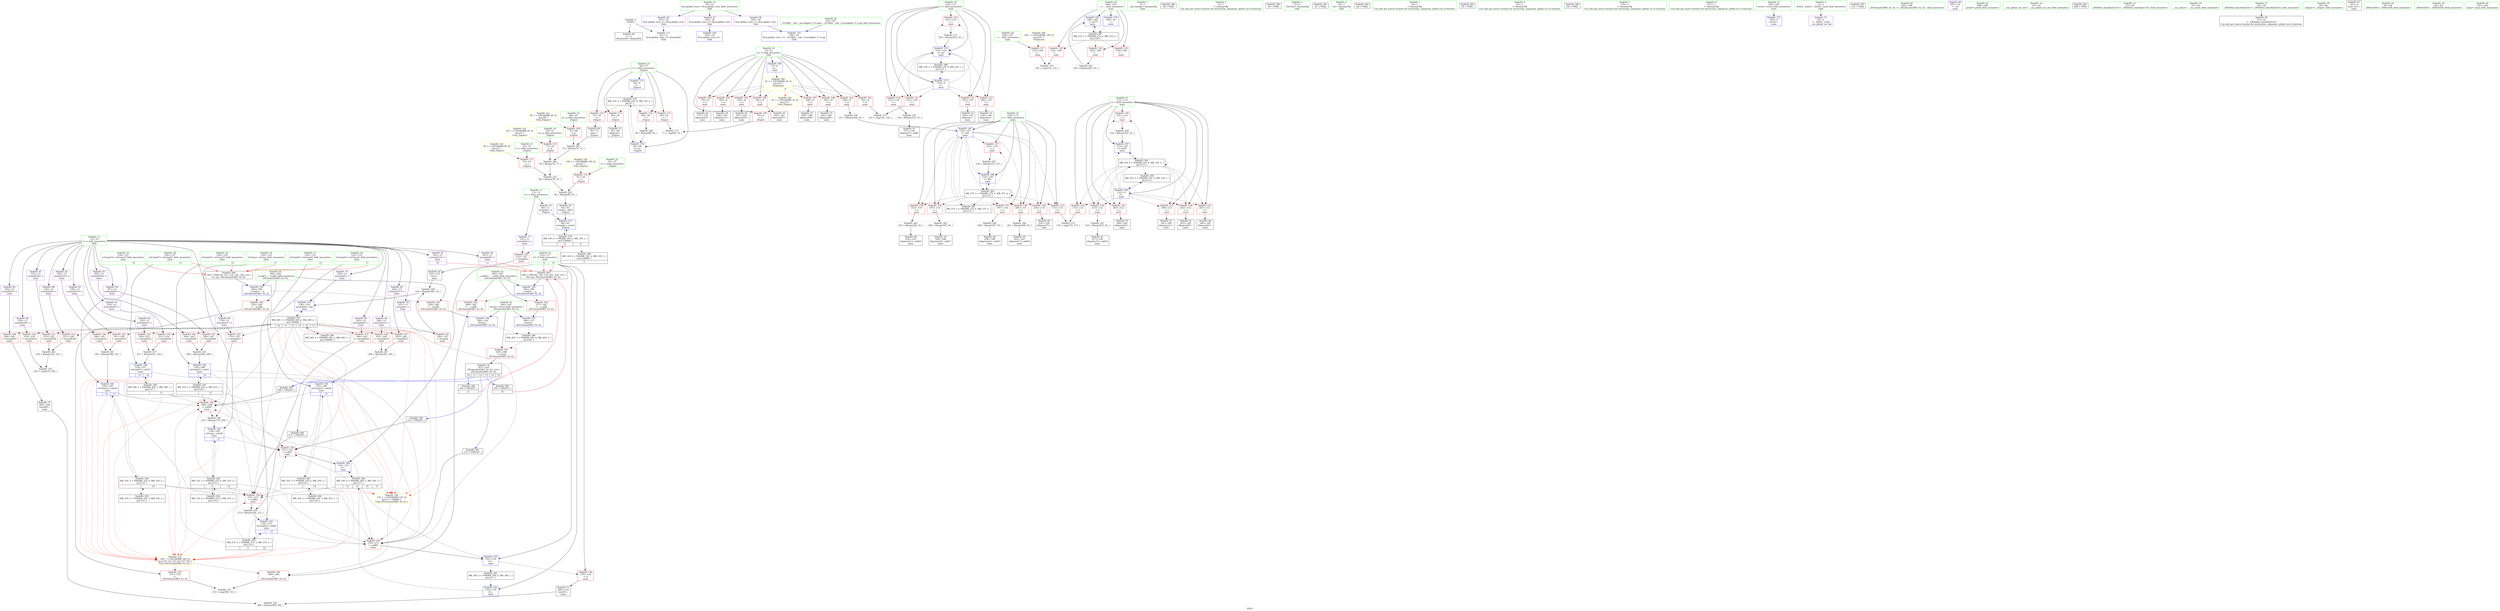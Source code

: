 digraph "SVFG" {
	label="SVFG";

	Node0x55d14ab47d80 [shape=record,color=grey,label="{NodeID: 0\nNullPtr}"];
	Node0x55d14ab47d80 -> Node0x55d14ab68570[style=solid];
	Node0x55d14ab47d80 -> Node0x55d14ab70cc0[style=solid];
	Node0x55d14ab79ca0 [shape=record,color=grey,label="{NodeID: 277\n71 = cmp(69, 70, )\n}"];
	Node0x55d14ab6c030 [shape=record,color=blue,label="{NodeID: 194\n302\<--298\n__a.addr\<--__a\n_ZSt3maxIxERKT_S2_S2_\n}"];
	Node0x55d14ab6c030 -> Node0x55d14ab704e0[style=dashed];
	Node0x55d14ab6c030 -> Node0x55d14ab705b0[style=dashed];
	Node0x55d14ab69400 [shape=record,color=red,label="{NodeID: 111\n79\<--52\n\<--r\n_Z3genv\n}"];
	Node0x55d14ab69400 -> Node0x55d14ab76890[style=solid];
	Node0x55d14ab67640 [shape=record,color=green,label="{NodeID: 28\n106\<--107\n_\<--__field_insensitive\nmain\n}"];
	Node0x55d14ab67640 -> Node0x55d14ab6e050[style=solid];
	Node0x55d14ab6f230 [shape=record,color=red,label="{NodeID: 139\n260\<--114\n\<--r\nmain\n}"];
	Node0x55d14ab6f230 -> Node0x55d14ab6d660[style=solid];
	Node0x55d14ab69e10 [shape=record,color=black,label="{NodeID: 56\n177\<--176\nidxprom10\<--\nmain\n}"];
	Node0x55d14ab76410 [shape=record,color=grey,label="{NodeID: 250\n293 = Binary(292, 91, )\n}"];
	Node0x55d14ab76410 -> Node0x55d14ab6bf60[style=solid];
	Node0x55d14ab708f0 [shape=record,color=red,label="{NodeID: 167\n311\<--310\n\<--\n_ZSt3maxIxERKT_S2_S2_\n}"];
	Node0x55d14ab708f0 -> Node0x55d14ab79820[style=solid];
	Node0x55d14ab6b4d0 [shape=record,color=purple,label="{NodeID: 84\n200\<--13\narrayidx25\<--t\nmain\n}"];
	Node0x55d14ab6b4d0 -> Node0x55d14ab6f7e0[style=solid];
	Node0x55d14ab56810 [shape=record,color=green,label="{NodeID: 1\n7\<--1\n__dso_handle\<--dummyObj\nGlob }"];
	Node0x55d14ab83be0 [shape=record,color=black,label="{NodeID: 278\nMR_12V_3 = PHI(MR_12V_4, MR_12V_2, )\npts\{57 \}\n}"];
	Node0x55d14ab83be0 -> Node0x55d14ab695a0[style=dashed];
	Node0x55d14ab83be0 -> Node0x55d14ab69670[style=dashed];
	Node0x55d14ab83be0 -> Node0x55d14ab6deb0[style=dashed];
	Node0x55d14ab83be0 -> Node0x55d14ab6df80[style=dashed];
	Node0x55d14ab83be0 -> Node0x55d14ab70f60[style=dashed];
	Node0x55d14ab6c100 [shape=record,color=blue,label="{NodeID: 195\n304\<--299\n__b.addr\<--__b\n_ZSt3maxIxERKT_S2_S2_\n}"];
	Node0x55d14ab6c100 -> Node0x55d14ab70680[style=dashed];
	Node0x55d14ab6c100 -> Node0x55d14ab70750[style=dashed];
	Node0x55d14ab694d0 [shape=record,color=red,label="{NodeID: 112\n81\<--54\n\<--s\n_Z3genv\n}"];
	Node0x55d14ab694d0 -> Node0x55d14ab76710[style=solid];
	Node0x55d14ab67710 [shape=record,color=green,label="{NodeID: 29\n108\<--109\n__\<--___field_insensitive\nmain\n}"];
	Node0x55d14ab67710 -> Node0x55d14ab6e120[style=solid];
	Node0x55d14ab67710 -> Node0x55d14ab6e1f0[style=solid];
	Node0x55d14ab67710 -> Node0x55d14ab6e2c0[style=solid];
	Node0x55d14ab67710 -> Node0x55d14ab71100[style=solid];
	Node0x55d14ab67710 -> Node0x55d14ab6bf60[style=solid];
	Node0x55d14a86a960 [shape=record,color=black,label="{NodeID: 389\n58 = PHI()\n}"];
	Node0x55d14ab8cde0 [shape=record,color=yellow,style=double,label="{NodeID: 306\n19V_1 = ENCHI(MR_19V_0)\npts\{107 \}\nFun[main]}"];
	Node0x55d14ab8cde0 -> Node0x55d14ab6e050[style=dashed];
	Node0x55d14ab6f300 [shape=record,color=red,label="{NodeID: 140\n279\<--116\n\<--S\nmain\n}"];
	Node0x55d14ab6f300 -> Node0x55d14ab6aa40[style=solid];
	Node0x55d14ab69ee0 [shape=record,color=black,label="{NodeID: 57\n181\<--180\nidxprom12\<--\nmain\n}"];
	Node0x55d14ab76590 [shape=record,color=grey,label="{NodeID: 251\n216 = Binary(215, 91, )\n}"];
	Node0x55d14ab76590 -> Node0x55d14ab6a2f0[style=solid];
	Node0x55d14ab709c0 [shape=record,color=blue,label="{NodeID: 168\n8\<--9\nn\<--\nGlob }"];
	Node0x55d14ab709c0 -> Node0x55d14ab8c1e0[style=dashed];
	Node0x55d14ab6b5a0 [shape=record,color=purple,label="{NodeID: 85\n204\<--13\narrayidx27\<--t\nmain\n}"];
	Node0x55d14ab6b5a0 -> Node0x55d14ab6f8b0[style=solid];
	Node0x55d14ab65c00 [shape=record,color=green,label="{NodeID: 2\n9\<--1\n\<--dummyObj\nCan only get source location for instruction, argument, global var or function.}"];
	Node0x55d14ab840e0 [shape=record,color=black,label="{NodeID: 279\nMR_14V_2 = PHI(MR_14V_3, MR_14V_1, )\npts\{120000 \}\n|{|<s1>9|<s2>9}}"];
	Node0x55d14ab840e0 -> Node0x55d14ab70e90[style=dashed];
	Node0x55d14ab840e0:s1 -> Node0x55d14ab6f4a0[style=dashed,color=blue];
	Node0x55d14ab840e0:s2 -> Node0x55d14ab89fe0[style=dashed,color=blue];
	Node0x55d14ab6c1d0 [shape=record,color=blue,label="{NodeID: 196\n300\<--314\nretval\<--\n_ZSt3maxIxERKT_S2_S2_\n}"];
	Node0x55d14ab6c1d0 -> Node0x55d14ab863e0[style=dashed];
	Node0x55d14ab695a0 [shape=record,color=red,label="{NodeID: 113\n69\<--56\n\<--i\n_Z3genv\n}"];
	Node0x55d14ab695a0 -> Node0x55d14ab79ca0[style=solid];
	Node0x55d14ab677e0 [shape=record,color=green,label="{NodeID: 30\n110\<--111\ni\<--i_field_insensitive\nmain\n}"];
	Node0x55d14ab677e0 -> Node0x55d14ab6e390[style=solid];
	Node0x55d14ab677e0 -> Node0x55d14ab6e460[style=solid];
	Node0x55d14ab677e0 -> Node0x55d14ab6e530[style=solid];
	Node0x55d14ab677e0 -> Node0x55d14ab6e600[style=solid];
	Node0x55d14ab677e0 -> Node0x55d14ab6e6d0[style=solid];
	Node0x55d14ab677e0 -> Node0x55d14ab711d0[style=solid];
	Node0x55d14ab677e0 -> Node0x55d14ab71370[style=solid];
	Node0x55d14aba82d0 [shape=record,color=black,label="{NodeID: 390\n30 = PHI()\n}"];
	Node0x55d14ab6f3d0 [shape=record,color=red,label="{NodeID: 141\n148\<--147\n\<--arrayidx\nmain\n}"];
	Node0x55d14ab6f3d0 -> Node0x55d14ab790a0[style=solid];
	Node0x55d14ab69fb0 [shape=record,color=black,label="{NodeID: 58\n184\<--183\nidxprom15\<--\nmain\n}"];
	Node0x55d14ab76710 [shape=record,color=grey,label="{NodeID: 252\n82 = Binary(80, 81, )\n}"];
	Node0x55d14ab76710 -> Node0x55d14ab69930[style=solid];
	Node0x55d14ab70ac0 [shape=record,color=blue,label="{NodeID: 169\n329\<--19\nllvm.global_ctors_0\<--\nGlob }"];
	Node0x55d14ab6b670 [shape=record,color=purple,label="{NodeID: 86\n218\<--13\narrayidx34\<--t\nmain\n}"];
	Node0x55d14ab6b670 -> Node0x55d14ab6fb20[style=solid];
	Node0x55d14ab65c90 [shape=record,color=green,label="{NodeID: 3\n15\<--1\n_ZSt3cin\<--dummyObj\nGlob }"];
	Node0x55d14ab6c2a0 [shape=record,color=blue,label="{NodeID: 197\n300\<--317\nretval\<--\n_ZSt3maxIxERKT_S2_S2_\n}"];
	Node0x55d14ab6c2a0 -> Node0x55d14ab863e0[style=dashed];
	Node0x55d14ab69670 [shape=record,color=red,label="{NodeID: 114\n73\<--56\n\<--i\n_Z3genv\n}"];
	Node0x55d14ab69670 -> Node0x55d14ab69860[style=solid];
	Node0x55d14ab678b0 [shape=record,color=green,label="{NodeID: 31\n112\<--113\nl\<--l_field_insensitive\nmain\n}"];
	Node0x55d14ab678b0 -> Node0x55d14ab6e7a0[style=solid];
	Node0x55d14ab678b0 -> Node0x55d14ab6e870[style=solid];
	Node0x55d14ab678b0 -> Node0x55d14ab6e940[style=solid];
	Node0x55d14ab678b0 -> Node0x55d14ab6ea10[style=solid];
	Node0x55d14ab678b0 -> Node0x55d14ab6eae0[style=solid];
	Node0x55d14ab678b0 -> Node0x55d14ab6ebb0[style=solid];
	Node0x55d14ab678b0 -> Node0x55d14ab6ec80[style=solid];
	Node0x55d14ab678b0 -> Node0x55d14ab71440[style=solid];
	Node0x55d14ab678b0 -> Node0x55d14ab719f0[style=solid];
	Node0x55d14aba83a0 [shape=record,color=black,label="{NodeID: 391\n61 = PHI()\n}"];
	Node0x55d14ab6f4a0 [shape=record,color=red,label="{NodeID: 142\n152\<--151\n\<--arrayidx5\nmain\n}"];
	Node0x55d14ab6f4a0 -> Node0x55d14ab69c70[style=solid];
	Node0x55d14ab6a080 [shape=record,color=black,label="{NodeID: 59\n189\<--188\nidxprom18\<--add17\nmain\n}"];
	Node0x55d14ab76890 [shape=record,color=grey,label="{NodeID: 253\n80 = Binary(78, 79, )\n}"];
	Node0x55d14ab76890 -> Node0x55d14ab76710[style=solid];
	Node0x55d14ab70bc0 [shape=record,color=blue,label="{NodeID: 170\n330\<--20\nllvm.global_ctors_1\<--_GLOBAL__sub_I_sevenkplus_0_0.cpp\nGlob }"];
	Node0x55d14ab6b740 [shape=record,color=purple,label="{NodeID: 87\n222\<--13\narrayidx36\<--t\nmain\n}"];
	Node0x55d14ab6b740 -> Node0x55d14ab6fbf0[style=solid];
	Node0x55d14ab65d20 [shape=record,color=green,label="{NodeID: 4\n16\<--1\n.str\<--dummyObj\nGlob }"];
	Node0x55d14ab6deb0 [shape=record,color=red,label="{NodeID: 115\n84\<--56\n\<--i\n_Z3genv\n}"];
	Node0x55d14ab6deb0 -> Node0x55d14ab69a00[style=solid];
	Node0x55d14ab67980 [shape=record,color=green,label="{NodeID: 32\n114\<--115\nr\<--r_field_insensitive\nmain\n}"];
	Node0x55d14ab67980 -> Node0x55d14ab6ed50[style=solid];
	Node0x55d14ab67980 -> Node0x55d14ab6ee20[style=solid];
	Node0x55d14ab67980 -> Node0x55d14ab6eef0[style=solid];
	Node0x55d14ab67980 -> Node0x55d14ab6efc0[style=solid];
	Node0x55d14ab67980 -> Node0x55d14ab6f090[style=solid];
	Node0x55d14ab67980 -> Node0x55d14ab6f160[style=solid];
	Node0x55d14ab67980 -> Node0x55d14ab6f230[style=solid];
	Node0x55d14ab67980 -> Node0x55d14ab71510[style=solid];
	Node0x55d14ab67980 -> Node0x55d14ab71ac0[style=solid];
	Node0x55d14aba84d0 [shape=record,color=black,label="{NodeID: 392\n64 = PHI()\n}"];
	Node0x55d14ab6f570 [shape=record,color=red,label="{NodeID: 143\n179\<--178\n\<--arrayidx11\nmain\n}"];
	Node0x55d14ab6f570 -> Node0x55d14ab76290[style=solid];
	Node0x55d14ab6a150 [shape=record,color=black,label="{NodeID: 60\n199\<--198\nidxprom24\<--add23\nmain\n}"];
	Node0x55d14ab76a10 [shape=record,color=grey,label="{NodeID: 254\n286 = Binary(280, 285, )\n}"];
	Node0x55d14ab70cc0 [shape=record,color=blue, style = dotted,label="{NodeID: 171\n331\<--3\nllvm.global_ctors_2\<--dummyVal\nGlob }"];
	Node0x55d14ab6b810 [shape=record,color=purple,label="{NodeID: 88\n226\<--13\narrayidx38\<--t\nmain\n}"];
	Node0x55d14ab6b810 -> Node0x55d14ab6fcc0[style=solid];
	Node0x55d14ab65db0 [shape=record,color=green,label="{NodeID: 5\n19\<--1\n\<--dummyObj\nCan only get source location for instruction, argument, global var or function.}"];
	Node0x55d14ab84fe0 [shape=record,color=black,label="{NodeID: 282\nMR_29V_4 = PHI(MR_29V_5, MR_29V_3, )\npts\{117 \}\n|{|<s6>11|<s7>12|<s8>14|<s9>15}}"];
	Node0x55d14ab84fe0 -> Node0x55d14ab6f980[style=dashed];
	Node0x55d14ab84fe0 -> Node0x55d14ab6fa50[style=dashed];
	Node0x55d14ab84fe0 -> Node0x55d14ab701a0[style=dashed];
	Node0x55d14ab84fe0 -> Node0x55d14ab70270[style=dashed];
	Node0x55d14ab84fe0 -> Node0x55d14ab71920[style=dashed];
	Node0x55d14ab84fe0 -> Node0x55d14ab6be90[style=dashed];
	Node0x55d14ab84fe0:s6 -> Node0x55d14ab8e340[style=dashed,color=red];
	Node0x55d14ab84fe0:s7 -> Node0x55d14ab8e340[style=dashed,color=red];
	Node0x55d14ab84fe0:s8 -> Node0x55d14ab8e340[style=dashed,color=red];
	Node0x55d14ab84fe0:s9 -> Node0x55d14ab8e340[style=dashed,color=red];
	Node0x55d14ab6df80 [shape=record,color=red,label="{NodeID: 116\n89\<--56\n\<--i\n_Z3genv\n}"];
	Node0x55d14ab6df80 -> Node0x55d14ab78f20[style=solid];
	Node0x55d14ab67a50 [shape=record,color=green,label="{NodeID: 33\n116\<--117\nS\<--S_field_insensitive\nmain\n|{|<s4>12|<s5>15}}"];
	Node0x55d14ab67a50 -> Node0x55d14ab6f300[style=solid];
	Node0x55d14ab67a50 -> Node0x55d14ab715e0[style=solid];
	Node0x55d14ab67a50 -> Node0x55d14ab71920[style=solid];
	Node0x55d14ab67a50 -> Node0x55d14ab6be90[style=solid];
	Node0x55d14ab67a50:s4 -> Node0x55d14aba91d0[style=solid,color=red];
	Node0x55d14ab67a50:s5 -> Node0x55d14aba91d0[style=solid,color=red];
	Node0x55d14aba85d0 [shape=record,color=black,label="{NodeID: 393\n65 = PHI()\n}"];
	Node0x55d14ab6f640 [shape=record,color=red,label="{NodeID: 144\n186\<--185\n\<--arrayidx16\nmain\n}"];
	Node0x55d14ab6f640 -> Node0x55d14ab6d7e0[style=solid];
	Node0x55d14ab6a220 [shape=record,color=black,label="{NodeID: 61\n203\<--202\nidxprom26\<--\nmain\n}"];
	Node0x55d14ab6cee0 [shape=record,color=grey,label="{NodeID: 255\n269 = Binary(264, 268, )\n}"];
	Node0x55d14ab6cee0 -> Node0x55d14ab71c60[style=solid];
	Node0x55d14ab70dc0 [shape=record,color=blue,label="{NodeID: 172\n56\<--9\ni\<--\n_Z3genv\n}"];
	Node0x55d14ab70dc0 -> Node0x55d14ab83be0[style=dashed];
	Node0x55d14ab6b8e0 [shape=record,color=purple,label="{NodeID: 89\n243\<--13\narrayidx44\<--t\nmain\n}"];
	Node0x55d14ab6b8e0 -> Node0x55d14ab6fd90[style=solid];
	Node0x55d14ab665f0 [shape=record,color=green,label="{NodeID: 6\n91\<--1\n\<--dummyObj\nCan only get source location for instruction, argument, global var or function.}"];
	Node0x55d14ab854e0 [shape=record,color=black,label="{NodeID: 283\nMR_31V_3 = PHI(MR_31V_4, MR_31V_2, )\npts\{119 \}\n|{|<s5>11|<s6>14}}"];
	Node0x55d14ab854e0 -> Node0x55d14ab6f980[style=dashed];
	Node0x55d14ab854e0 -> Node0x55d14ab701a0[style=dashed];
	Node0x55d14ab854e0 -> Node0x55d14ab70270[style=dashed];
	Node0x55d14ab854e0 -> Node0x55d14ab71850[style=dashed];
	Node0x55d14ab854e0 -> Node0x55d14ab881e0[style=dashed];
	Node0x55d14ab854e0:s5 -> Node0x55d14ab8e450[style=dashed,color=red];
	Node0x55d14ab854e0:s6 -> Node0x55d14ab8e450[style=dashed,color=red];
	Node0x55d14ab6e050 [shape=record,color=red,label="{NodeID: 117\n135\<--106\n\<--_\nmain\n}"];
	Node0x55d14ab6e050 -> Node0x55d14ab79520[style=solid];
	Node0x55d14ab67b20 [shape=record,color=green,label="{NodeID: 34\n118\<--119\nref.tmp\<--ref.tmp_field_insensitive\nmain\n|{|<s1>12}}"];
	Node0x55d14ab67b20 -> Node0x55d14ab71850[style=solid];
	Node0x55d14ab67b20:s1 -> Node0x55d14aba9750[style=solid,color=red];
	Node0x55d14aba86d0 [shape=record,color=black,label="{NodeID: 394\n66 = PHI()\n}"];
	Node0x55d14ab6f710 [shape=record,color=red,label="{NodeID: 145\n191\<--190\n\<--arrayidx19\nmain\n}"];
	Node0x55d14ab6f710 -> Node0x55d14ab6d7e0[style=solid];
	Node0x55d14ab6a2f0 [shape=record,color=black,label="{NodeID: 62\n217\<--216\nidxprom33\<--add32\nmain\n}"];
	Node0x55d14ab6d060 [shape=record,color=grey,label="{NodeID: 256\n167 = Binary(166, 91, )\n}"];
	Node0x55d14ab6d060 -> Node0x55d14ab71510[style=solid];
	Node0x55d14ab70e90 [shape=record,color=blue,label="{NodeID: 173\n86\<--83\narrayidx\<--conv6\n_Z3genv\n}"];
	Node0x55d14ab70e90 -> Node0x55d14ab840e0[style=dashed];
	Node0x55d14ab6b9b0 [shape=record,color=purple,label="{NodeID: 90\n247\<--13\narrayidx46\<--t\nmain\n|{<s0>13}}"];
	Node0x55d14ab6b9b0:s0 -> Node0x55d14aba91d0[style=solid,color=red];
	Node0x55d14ab66680 [shape=record,color=green,label="{NodeID: 7\n170\<--1\n\<--dummyObj\nCan only get source location for instruction, argument, global var or function.}"];
	Node0x55d14ab859e0 [shape=record,color=black,label="{NodeID: 284\nMR_33V_3 = PHI(MR_33V_4, MR_33V_2, )\npts\{121 \}\n|{|<s4>14}}"];
	Node0x55d14ab859e0 -> Node0x55d14ab701a0[style=dashed];
	Node0x55d14ab859e0 -> Node0x55d14ab70270[style=dashed];
	Node0x55d14ab859e0 -> Node0x55d14ab716b0[style=dashed];
	Node0x55d14ab859e0 -> Node0x55d14ab886e0[style=dashed];
	Node0x55d14ab859e0:s4 -> Node0x55d14ab8e450[style=dashed,color=red];
	Node0x55d14ab6e120 [shape=record,color=red,label="{NodeID: 118\n134\<--108\n\<--__\nmain\n}"];
	Node0x55d14ab6e120 -> Node0x55d14ab79520[style=solid];
	Node0x55d14ab67bf0 [shape=record,color=green,label="{NodeID: 35\n120\<--121\nref.tmp14\<--ref.tmp14_field_insensitive\nmain\n|{|<s1>10}}"];
	Node0x55d14ab67bf0 -> Node0x55d14ab716b0[style=solid];
	Node0x55d14ab67bf0:s1 -> Node0x55d14aba9750[style=solid,color=red];
	Node0x55d14aba87a0 [shape=record,color=black,label="{NodeID: 395\n208 = PHI(297, )\n}"];
	Node0x55d14aba87a0 -> Node0x55d14ab6f980[style=solid];
	Node0x55d14ab6f7e0 [shape=record,color=red,label="{NodeID: 146\n201\<--200\n\<--arrayidx25\nmain\n}"];
	Node0x55d14ab6f7e0 -> Node0x55d14ab75f90[style=solid];
	Node0x55d14ab6a3c0 [shape=record,color=black,label="{NodeID: 63\n221\<--220\nidxprom35\<--\nmain\n}"];
	Node0x55d14ab6d1e0 [shape=record,color=grey,label="{NodeID: 257\n257 = Binary(251, 256, )\n}"];
	Node0x55d14ab6d1e0 -> Node0x55d14ab71b90[style=solid];
	Node0x55d14ab70f60 [shape=record,color=blue,label="{NodeID: 174\n56\<--90\ni\<--inc\n_Z3genv\n}"];
	Node0x55d14ab70f60 -> Node0x55d14ab83be0[style=dashed];
	Node0x55d14ab6ba80 [shape=record,color=purple,label="{NodeID: 91\n250\<--13\narrayidx49\<--t\nmain\n}"];
	Node0x55d14ab6ba80 -> Node0x55d14ab6fe60[style=solid];
	Node0x55d14ab66710 [shape=record,color=green,label="{NodeID: 8\n237\<--1\n\<--dummyObj\nCan only get source location for instruction, argument, global var or function.}"];
	Node0x55d14ab85ee0 [shape=record,color=black,label="{NodeID: 285\nMR_35V_3 = PHI(MR_35V_4, MR_35V_2, )\npts\{123 \}\n|{|<s4>14}}"];
	Node0x55d14ab85ee0 -> Node0x55d14ab701a0[style=dashed];
	Node0x55d14ab85ee0 -> Node0x55d14ab70270[style=dashed];
	Node0x55d14ab85ee0 -> Node0x55d14ab71780[style=dashed];
	Node0x55d14ab85ee0 -> Node0x55d14ab88be0[style=dashed];
	Node0x55d14ab85ee0:s4 -> Node0x55d14ab8e450[style=dashed,color=red];
	Node0x55d14ab6e1f0 [shape=record,color=red,label="{NodeID: 119\n278\<--108\n\<--__\nmain\n}"];
	Node0x55d14ab67cc0 [shape=record,color=green,label="{NodeID: 36\n122\<--123\nref.tmp22\<--ref.tmp22_field_insensitive\nmain\n|{|<s1>11}}"];
	Node0x55d14ab67cc0 -> Node0x55d14ab71780[style=solid];
	Node0x55d14ab67cc0:s1 -> Node0x55d14aba9750[style=solid,color=red];
	Node0x55d14aba8960 [shape=record,color=black,label="{NodeID: 396\n212 = PHI(297, )\n}"];
	Node0x55d14aba8960 -> Node0x55d14ab6fa50[style=solid];
	Node0x55d14ab6f8b0 [shape=record,color=red,label="{NodeID: 147\n205\<--204\n\<--arrayidx27\nmain\n}"];
	Node0x55d14ab6f8b0 -> Node0x55d14ab75f90[style=solid];
	Node0x55d14ab6a490 [shape=record,color=black,label="{NodeID: 64\n225\<--224\nidxprom37\<--\nmain\n}"];
	Node0x55d14ab6d360 [shape=record,color=grey,label="{NodeID: 258\n236 = Binary(235, 237, )\n}"];
	Node0x55d14ab6d360 -> Node0x55d14ab71ac0[style=solid];
	Node0x55d14ab71030 [shape=record,color=blue,label="{NodeID: 175\n104\<--9\nretval\<--\nmain\n}"];
	Node0x55d14ab6bb50 [shape=record,color=purple,label="{NodeID: 92\n255\<--13\narrayidx52\<--t\nmain\n}"];
	Node0x55d14ab6bb50 -> Node0x55d14ab6ff30[style=solid];
	Node0x55d14ab667a0 [shape=record,color=green,label="{NodeID: 9\n4\<--6\n_ZStL8__ioinit\<--_ZStL8__ioinit_field_insensitive\nGlob }"];
	Node0x55d14ab667a0 -> Node0x55d14ab6ad80[style=solid];
	Node0x55d14ab863e0 [shape=record,color=black,label="{NodeID: 286\nMR_46V_3 = PHI(MR_46V_4, MR_46V_2, )\npts\{301 \}\n}"];
	Node0x55d14ab863e0 -> Node0x55d14ab70410[style=dashed];
	Node0x55d14ab6e2c0 [shape=record,color=red,label="{NodeID: 120\n292\<--108\n\<--__\nmain\n}"];
	Node0x55d14ab6e2c0 -> Node0x55d14ab76410[style=solid];
	Node0x55d14ab67d90 [shape=record,color=green,label="{NodeID: 37\n124\<--125\nref.tmp42\<--ref.tmp42_field_insensitive\nmain\n|{|<s1>15}}"];
	Node0x55d14ab67d90 -> Node0x55d14ab71d30[style=solid];
	Node0x55d14ab67d90:s1 -> Node0x55d14aba9750[style=solid,color=red];
	Node0x55d14aba8a60 [shape=record,color=black,label="{NodeID: 397\n131 = PHI()\n}"];
	Node0x55d14ab6f980 [shape=record,color=red,label="{NodeID: 148\n209\<--208\n\<--call29\nmain\n}"];
	Node0x55d14ab6f980 -> Node0x55d14ab76290[style=solid];
	Node0x55d14ab6a560 [shape=record,color=black,label="{NodeID: 65\n242\<--241\nidxprom43\<--\nmain\n}"];
	Node0x55d14ab6d4e0 [shape=record,color=grey,label="{NodeID: 259\n273 = Binary(244, 272, )\n}"];
	Node0x55d14ab6d4e0 -> Node0x55d14ab71d30[style=solid];
	Node0x55d14ab71100 [shape=record,color=blue,label="{NodeID: 176\n108\<--91\n__\<--\nmain\n}"];
	Node0x55d14ab71100 -> Node0x55d14ab868e0[style=dashed];
	Node0x55d14ab6bc20 [shape=record,color=purple,label="{NodeID: 93\n263\<--13\narrayidx58\<--t\nmain\n}"];
	Node0x55d14ab6bc20 -> Node0x55d14ab70000[style=solid];
	Node0x55d14ab66830 [shape=record,color=green,label="{NodeID: 10\n8\<--10\nn\<--n_field_insensitive\nGlob }"];
	Node0x55d14ab66830 -> Node0x55d14ab68b10[style=solid];
	Node0x55d14ab66830 -> Node0x55d14ab68be0[style=solid];
	Node0x55d14ab66830 -> Node0x55d14ab68cb0[style=solid];
	Node0x55d14ab66830 -> Node0x55d14ab68d80[style=solid];
	Node0x55d14ab66830 -> Node0x55d14ab68e50[style=solid];
	Node0x55d14ab66830 -> Node0x55d14ab68f20[style=solid];
	Node0x55d14ab66830 -> Node0x55d14ab68ff0[style=solid];
	Node0x55d14ab66830 -> Node0x55d14ab690c0[style=solid];
	Node0x55d14ab66830 -> Node0x55d14ab69190[style=solid];
	Node0x55d14ab66830 -> Node0x55d14ab709c0[style=solid];
	Node0x55d14ab868e0 [shape=record,color=black,label="{NodeID: 287\nMR_21V_3 = PHI(MR_21V_4, MR_21V_2, )\npts\{109 \}\n}"];
	Node0x55d14ab868e0 -> Node0x55d14ab6e120[style=dashed];
	Node0x55d14ab868e0 -> Node0x55d14ab6e1f0[style=dashed];
	Node0x55d14ab868e0 -> Node0x55d14ab6e2c0[style=dashed];
	Node0x55d14ab868e0 -> Node0x55d14ab6bf60[style=dashed];
	Node0x55d14ab6e390 [shape=record,color=red,label="{NodeID: 121\n141\<--110\n\<--i\nmain\n}"];
	Node0x55d14ab6e390 -> Node0x55d14ab796a0[style=solid];
	Node0x55d14ab67e60 [shape=record,color=green,label="{NodeID: 38\n126\<--127\nref.tmp47\<--ref.tmp47_field_insensitive\nmain\n|{|<s1>13}}"];
	Node0x55d14ab67e60 -> Node0x55d14ab71b90[style=solid];
	Node0x55d14ab67e60:s1 -> Node0x55d14aba9750[style=solid,color=red];
	Node0x55d14aba8b30 [shape=record,color=black,label="{NodeID: 398\n194 = PHI(297, )\n|{<s0>11}}"];
	Node0x55d14aba8b30:s0 -> Node0x55d14aba91d0[style=solid,color=red];
	Node0x55d14ab6fa50 [shape=record,color=red,label="{NodeID: 149\n213\<--212\n\<--call31\nmain\n}"];
	Node0x55d14ab6fa50 -> Node0x55d14ab71920[style=solid];
	Node0x55d14ab6a630 [shape=record,color=black,label="{NodeID: 66\n246\<--245\nidxprom45\<--\nmain\n}"];
	Node0x55d14ab6d660 [shape=record,color=grey,label="{NodeID: 260\n261 = Binary(260, 91, )\n}"];
	Node0x55d14ab6d660 -> Node0x55d14ab6a8a0[style=solid];
	Node0x55d14ab711d0 [shape=record,color=blue,label="{NodeID: 177\n110\<--9\ni\<--\nmain\n}"];
	Node0x55d14ab711d0 -> Node0x55d14ab6e390[style=dashed];
	Node0x55d14ab711d0 -> Node0x55d14ab6e460[style=dashed];
	Node0x55d14ab711d0 -> Node0x55d14ab6e530[style=dashed];
	Node0x55d14ab711d0 -> Node0x55d14ab6e600[style=dashed];
	Node0x55d14ab711d0 -> Node0x55d14ab6e6d0[style=dashed];
	Node0x55d14ab711d0 -> Node0x55d14ab71370[style=dashed];
	Node0x55d14ab711d0 -> Node0x55d14ab86de0[style=dashed];
	Node0x55d14ab6bcf0 [shape=record,color=purple,label="{NodeID: 94\n267\<--13\narrayidx60\<--t\nmain\n}"];
	Node0x55d14ab6bcf0 -> Node0x55d14ab700d0[style=solid];
	Node0x55d14ab668c0 [shape=record,color=green,label="{NodeID: 11\n11\<--12\na\<--a_field_insensitive\nGlob }"];
	Node0x55d14ab668c0 -> Node0x55d14ab6ae50[style=solid];
	Node0x55d14ab668c0 -> Node0x55d14ab6af20[style=solid];
	Node0x55d14ab86de0 [shape=record,color=black,label="{NodeID: 288\nMR_23V_2 = PHI(MR_23V_4, MR_23V_1, )\npts\{111 \}\n}"];
	Node0x55d14ab86de0 -> Node0x55d14ab711d0[style=dashed];
	Node0x55d14ab6e460 [shape=record,color=red,label="{NodeID: 122\n145\<--110\n\<--i\nmain\n}"];
	Node0x55d14ab6e460 -> Node0x55d14ab69ad0[style=solid];
	Node0x55d14ab67f30 [shape=record,color=green,label="{NodeID: 39\n128\<--129\nref.tmp55\<--ref.tmp55_field_insensitive\nmain\n|{|<s1>14}}"];
	Node0x55d14ab67f30 -> Node0x55d14ab71c60[style=solid];
	Node0x55d14ab67f30:s1 -> Node0x55d14aba9750[style=solid,color=red];
	Node0x55d14aba8db0 [shape=record,color=black,label="{NodeID: 399\n259 = PHI(297, )\n|{<s0>14}}"];
	Node0x55d14aba8db0:s0 -> Node0x55d14aba91d0[style=solid,color=red];
	Node0x55d14ab6fb20 [shape=record,color=red,label="{NodeID: 150\n219\<--218\n\<--arrayidx34\nmain\n}"];
	Node0x55d14ab6fb20 -> Node0x55d14ab79b20[style=solid];
	Node0x55d14ab6a700 [shape=record,color=black,label="{NodeID: 67\n249\<--248\nidxprom48\<--\nmain\n}"];
	Node0x55d14ab6d7e0 [shape=record,color=grey,label="{NodeID: 261\n192 = Binary(186, 191, )\n}"];
	Node0x55d14ab6d7e0 -> Node0x55d14ab716b0[style=solid];
	Node0x55d14ab712a0 [shape=record,color=blue,label="{NodeID: 178\n158\<--154\narrayidx8\<--add\nmain\n}"];
	Node0x55d14ab712a0 -> Node0x55d14ab8b2e0[style=dashed];
	Node0x55d14ab6bdc0 [shape=record,color=purple,label="{NodeID: 95\n283\<--13\narrayidx67\<--t\nmain\n}"];
	Node0x55d14ab6bdc0 -> Node0x55d14ab70340[style=solid];
	Node0x55d14ab66950 [shape=record,color=green,label="{NodeID: 12\n13\<--14\nt\<--t_field_insensitive\nGlob }"];
	Node0x55d14ab66950 -> Node0x55d14ab6aff0[style=solid];
	Node0x55d14ab66950 -> Node0x55d14ab6b0c0[style=solid];
	Node0x55d14ab66950 -> Node0x55d14ab6b190[style=solid];
	Node0x55d14ab66950 -> Node0x55d14ab6b260[style=solid];
	Node0x55d14ab66950 -> Node0x55d14ab6b330[style=solid];
	Node0x55d14ab66950 -> Node0x55d14ab6b400[style=solid];
	Node0x55d14ab66950 -> Node0x55d14ab6b4d0[style=solid];
	Node0x55d14ab66950 -> Node0x55d14ab6b5a0[style=solid];
	Node0x55d14ab66950 -> Node0x55d14ab6b670[style=solid];
	Node0x55d14ab66950 -> Node0x55d14ab6b740[style=solid];
	Node0x55d14ab66950 -> Node0x55d14ab6b810[style=solid];
	Node0x55d14ab66950 -> Node0x55d14ab6b8e0[style=solid];
	Node0x55d14ab66950 -> Node0x55d14ab6b9b0[style=solid];
	Node0x55d14ab66950 -> Node0x55d14ab6ba80[style=solid];
	Node0x55d14ab66950 -> Node0x55d14ab6bb50[style=solid];
	Node0x55d14ab66950 -> Node0x55d14ab6bc20[style=solid];
	Node0x55d14ab66950 -> Node0x55d14ab6bcf0[style=solid];
	Node0x55d14ab66950 -> Node0x55d14ab6bdc0[style=solid];
	Node0x55d14ab872e0 [shape=record,color=black,label="{NodeID: 289\nMR_25V_2 = PHI(MR_25V_4, MR_25V_1, )\npts\{113 \}\n}"];
	Node0x55d14ab872e0 -> Node0x55d14ab71440[style=dashed];
	Node0x55d14ab6e530 [shape=record,color=red,label="{NodeID: 123\n149\<--110\n\<--i\nmain\n}"];
	Node0x55d14ab6e530 -> Node0x55d14ab69ba0[style=solid];
	Node0x55d14ab68000 [shape=record,color=green,label="{NodeID: 40\n195\<--196\n_ZSt3maxIxERKT_S2_S2_\<--_ZSt3maxIxERKT_S2_S2__field_insensitive\n}"];
	Node0x55d14aba8e80 [shape=record,color=black,label="{NodeID: 400\n271 = PHI(297, )\n}"];
	Node0x55d14aba8e80 -> Node0x55d14ab701a0[style=solid];
	Node0x55d14ab6fbf0 [shape=record,color=red,label="{NodeID: 151\n223\<--222\n\<--arrayidx36\nmain\n}"];
	Node0x55d14ab6fbf0 -> Node0x55d14ab6dde0[style=solid];
	Node0x55d14ab6a7d0 [shape=record,color=black,label="{NodeID: 68\n254\<--253\nidxprom51\<--add50\nmain\n}"];
	Node0x55d14ab6d960 [shape=record,color=grey,label="{NodeID: 262\n188 = Binary(187, 91, )\n}"];
	Node0x55d14ab6d960 -> Node0x55d14ab6a080[style=solid];
	Node0x55d14ab71370 [shape=record,color=blue,label="{NodeID: 179\n110\<--162\ni\<--inc\nmain\n}"];
	Node0x55d14ab71370 -> Node0x55d14ab6e390[style=dashed];
	Node0x55d14ab71370 -> Node0x55d14ab6e460[style=dashed];
	Node0x55d14ab71370 -> Node0x55d14ab6e530[style=dashed];
	Node0x55d14ab71370 -> Node0x55d14ab6e600[style=dashed];
	Node0x55d14ab71370 -> Node0x55d14ab6e6d0[style=dashed];
	Node0x55d14ab71370 -> Node0x55d14ab71370[style=dashed];
	Node0x55d14ab71370 -> Node0x55d14ab86de0[style=dashed];
	Node0x55d14ab68740 [shape=record,color=purple,label="{NodeID: 96\n287\<--16\n\<--.str\nmain\n}"];
	Node0x55d14ab669e0 [shape=record,color=green,label="{NodeID: 13\n18\<--22\nllvm.global_ctors\<--llvm.global_ctors_field_insensitive\nGlob }"];
	Node0x55d14ab669e0 -> Node0x55d14ab68810[style=solid];
	Node0x55d14ab669e0 -> Node0x55d14ab68910[style=solid];
	Node0x55d14ab669e0 -> Node0x55d14ab68a10[style=solid];
	Node0x55d14ab877e0 [shape=record,color=black,label="{NodeID: 290\nMR_27V_2 = PHI(MR_27V_4, MR_27V_1, )\npts\{115 \}\n}"];
	Node0x55d14ab877e0 -> Node0x55d14ab71510[style=dashed];
	Node0x55d14ab6e600 [shape=record,color=red,label="{NodeID: 124\n155\<--110\n\<--i\nmain\n}"];
	Node0x55d14ab6e600 -> Node0x55d14ab79220[style=solid];
	Node0x55d14ab68100 [shape=record,color=green,label="{NodeID: 41\n289\<--290\nprintf\<--printf_field_insensitive\n}"];
	Node0x55d14aba8fc0 [shape=record,color=black,label="{NodeID: 401\n275 = PHI(297, )\n}"];
	Node0x55d14aba8fc0 -> Node0x55d14ab70270[style=solid];
	Node0x55d14ab6fcc0 [shape=record,color=red,label="{NodeID: 152\n227\<--226\n\<--arrayidx38\nmain\n}"];
	Node0x55d14ab6fcc0 -> Node0x55d14ab6dde0[style=solid];
	Node0x55d14ab6a8a0 [shape=record,color=black,label="{NodeID: 69\n262\<--261\nidxprom57\<--add56\nmain\n}"];
	Node0x55d14ab6dae0 [shape=record,color=grey,label="{NodeID: 263\n253 = Binary(252, 91, )\n}"];
	Node0x55d14ab6dae0 -> Node0x55d14ab6a7d0[style=solid];
	Node0x55d14ab71440 [shape=record,color=blue,label="{NodeID: 180\n112\<--9\nl\<--\nmain\n}"];
	Node0x55d14ab71440 -> Node0x55d14ab6e7a0[style=dashed];
	Node0x55d14ab71440 -> Node0x55d14ab6e870[style=dashed];
	Node0x55d14ab71440 -> Node0x55d14ab6e940[style=dashed];
	Node0x55d14ab71440 -> Node0x55d14ab6ea10[style=dashed];
	Node0x55d14ab71440 -> Node0x55d14ab6eae0[style=dashed];
	Node0x55d14ab71440 -> Node0x55d14ab6ebb0[style=dashed];
	Node0x55d14ab71440 -> Node0x55d14ab6ec80[style=dashed];
	Node0x55d14ab71440 -> Node0x55d14ab719f0[style=dashed];
	Node0x55d14ab71440 -> Node0x55d14ab872e0[style=dashed];
	Node0x55d14ab71440 -> Node0x55d14ab8b7e0[style=dashed];
	Node0x55d14ab68810 [shape=record,color=purple,label="{NodeID: 97\n329\<--18\nllvm.global_ctors_0\<--llvm.global_ctors\nGlob }"];
	Node0x55d14ab68810 -> Node0x55d14ab70ac0[style=solid];
	Node0x55d14ab66ab0 [shape=record,color=green,label="{NodeID: 14\n23\<--24\n__cxx_global_var_init\<--__cxx_global_var_init_field_insensitive\n}"];
	Node0x55d14ab87ce0 [shape=record,color=black,label="{NodeID: 291\nMR_29V_2 = PHI(MR_29V_6, MR_29V_1, )\npts\{117 \}\n}"];
	Node0x55d14ab87ce0 -> Node0x55d14ab715e0[style=dashed];
	Node0x55d14ab6e6d0 [shape=record,color=red,label="{NodeID: 125\n161\<--110\n\<--i\nmain\n}"];
	Node0x55d14ab6e6d0 -> Node0x55d14ab793a0[style=solid];
	Node0x55d14ab68200 [shape=record,color=green,label="{NodeID: 42\n300\<--301\nretval\<--retval_field_insensitive\n_ZSt3maxIxERKT_S2_S2_\n}"];
	Node0x55d14ab68200 -> Node0x55d14ab70410[style=solid];
	Node0x55d14ab68200 -> Node0x55d14ab6c1d0[style=solid];
	Node0x55d14ab68200 -> Node0x55d14ab6c2a0[style=solid];
	Node0x55d14aba9100 [shape=record,color=black,label="{NodeID: 402\n288 = PHI()\n}"];
	Node0x55d14ab6fd90 [shape=record,color=red,label="{NodeID: 153\n244\<--243\n\<--arrayidx44\nmain\n}"];
	Node0x55d14ab6fd90 -> Node0x55d14ab6d4e0[style=solid];
	Node0x55d14ab6a970 [shape=record,color=black,label="{NodeID: 70\n266\<--265\nidxprom59\<--\nmain\n}"];
	Node0x55d14ab6dc60 [shape=record,color=grey,label="{NodeID: 264\n232 = Binary(231, 91, )\n}"];
	Node0x55d14ab6dc60 -> Node0x55d14ab719f0[style=solid];
	Node0x55d14ab71510 [shape=record,color=blue,label="{NodeID: 181\n114\<--167\nr\<--sub\nmain\n}"];
	Node0x55d14ab71510 -> Node0x55d14ab6ed50[style=dashed];
	Node0x55d14ab71510 -> Node0x55d14ab6ee20[style=dashed];
	Node0x55d14ab71510 -> Node0x55d14ab6eef0[style=dashed];
	Node0x55d14ab71510 -> Node0x55d14ab6efc0[style=dashed];
	Node0x55d14ab71510 -> Node0x55d14ab6f090[style=dashed];
	Node0x55d14ab71510 -> Node0x55d14ab6f160[style=dashed];
	Node0x55d14ab71510 -> Node0x55d14ab6f230[style=dashed];
	Node0x55d14ab71510 -> Node0x55d14ab71ac0[style=dashed];
	Node0x55d14ab71510 -> Node0x55d14ab877e0[style=dashed];
	Node0x55d14ab71510 -> Node0x55d14ab8bce0[style=dashed];
	Node0x55d14ab68910 [shape=record,color=purple,label="{NodeID: 98\n330\<--18\nllvm.global_ctors_1\<--llvm.global_ctors\nGlob }"];
	Node0x55d14ab68910 -> Node0x55d14ab70bc0[style=solid];
	Node0x55d14ab66b80 [shape=record,color=green,label="{NodeID: 15\n27\<--28\n_ZNSt8ios_base4InitC1Ev\<--_ZNSt8ios_base4InitC1Ev_field_insensitive\n}"];
	Node0x55d14ab881e0 [shape=record,color=black,label="{NodeID: 292\nMR_31V_2 = PHI(MR_31V_3, MR_31V_1, )\npts\{119 \}\n}"];
	Node0x55d14ab881e0 -> Node0x55d14ab854e0[style=dashed];
	Node0x55d14ab6e7a0 [shape=record,color=red,label="{NodeID: 126\n172\<--112\n\<--l\nmain\n}"];
	Node0x55d14ab6e7a0 -> Node0x55d14ab799a0[style=solid];
	Node0x55d14ab682d0 [shape=record,color=green,label="{NodeID: 43\n302\<--303\n__a.addr\<--__a.addr_field_insensitive\n_ZSt3maxIxERKT_S2_S2_\n}"];
	Node0x55d14ab682d0 -> Node0x55d14ab704e0[style=solid];
	Node0x55d14ab682d0 -> Node0x55d14ab705b0[style=solid];
	Node0x55d14ab682d0 -> Node0x55d14ab6c030[style=solid];
	Node0x55d14aba91d0 [shape=record,color=black,label="{NodeID: 403\n298 = PHI(182, 194, 116, 247, 259, 116, )\n0th arg _ZSt3maxIxERKT_S2_S2_ }"];
	Node0x55d14aba91d0 -> Node0x55d14ab6c030[style=solid];
	Node0x55d14ab8da20 [shape=record,color=yellow,style=double,label="{NodeID: 320\n2V_1 = ENCHI(MR_2V_0)\npts\{10 \}\nFun[_Z3genv]}"];
	Node0x55d14ab8da20 -> Node0x55d14ab68b10[style=dashed];
	Node0x55d14ab6fe60 [shape=record,color=red,label="{NodeID: 154\n251\<--250\n\<--arrayidx49\nmain\n}"];
	Node0x55d14ab6fe60 -> Node0x55d14ab6d1e0[style=solid];
	Node0x55d14ab6aa40 [shape=record,color=black,label="{NodeID: 71\n280\<--279\nconv65\<--\nmain\n}"];
	Node0x55d14ab6aa40 -> Node0x55d14ab76a10[style=solid];
	Node0x55d14ab6dde0 [shape=record,color=grey,label="{NodeID: 265\n228 = Binary(223, 227, )\n}"];
	Node0x55d14ab6dde0 -> Node0x55d14ab79b20[style=solid];
	Node0x55d14ab715e0 [shape=record,color=blue,label="{NodeID: 182\n116\<--170\nS\<--\nmain\n}"];
	Node0x55d14ab715e0 -> Node0x55d14ab84fe0[style=dashed];
	Node0x55d14ab68a10 [shape=record,color=purple,label="{NodeID: 99\n331\<--18\nllvm.global_ctors_2\<--llvm.global_ctors\nGlob }"];
	Node0x55d14ab68a10 -> Node0x55d14ab70cc0[style=solid];
	Node0x55d14ab66c50 [shape=record,color=green,label="{NodeID: 16\n33\<--34\n__cxa_atexit\<--__cxa_atexit_field_insensitive\n}"];
	Node0x55d14ab886e0 [shape=record,color=black,label="{NodeID: 293\nMR_33V_2 = PHI(MR_33V_3, MR_33V_1, )\npts\{121 \}\n}"];
	Node0x55d14ab886e0 -> Node0x55d14ab859e0[style=dashed];
	Node0x55d14ab6e870 [shape=record,color=red,label="{NodeID: 127\n180\<--112\n\<--l\nmain\n}"];
	Node0x55d14ab6e870 -> Node0x55d14ab69ee0[style=solid];
	Node0x55d14ab683a0 [shape=record,color=green,label="{NodeID: 44\n304\<--305\n__b.addr\<--__b.addr_field_insensitive\n_ZSt3maxIxERKT_S2_S2_\n}"];
	Node0x55d14ab683a0 -> Node0x55d14ab70680[style=solid];
	Node0x55d14ab683a0 -> Node0x55d14ab70750[style=solid];
	Node0x55d14ab683a0 -> Node0x55d14ab6c100[style=solid];
	Node0x55d14aba9750 [shape=record,color=black,label="{NodeID: 404\n299 = PHI(120, 122, 118, 126, 128, 124, )\n1st arg _ZSt3maxIxERKT_S2_S2_ }"];
	Node0x55d14aba9750 -> Node0x55d14ab6c100[style=solid];
	Node0x55d14ab8db30 [shape=record,color=yellow,style=double,label="{NodeID: 321\n4V_1 = ENCHI(MR_4V_0)\npts\{49 \}\nFun[_Z3genv]}"];
	Node0x55d14ab8db30 -> Node0x55d14ab69260[style=dashed];
	Node0x55d14ab6ff30 [shape=record,color=red,label="{NodeID: 155\n256\<--255\n\<--arrayidx52\nmain\n}"];
	Node0x55d14ab6ff30 -> Node0x55d14ab6d1e0[style=solid];
	Node0x55d14ab6ab10 [shape=record,color=black,label="{NodeID: 72\n282\<--281\nidxprom66\<--\nmain\n}"];
	Node0x55d14ab78c20 [shape=record,color=grey,label="{NodeID: 266\n78 = Binary(76, 77, )\n}"];
	Node0x55d14ab78c20 -> Node0x55d14ab76890[style=solid];
	Node0x55d14ab716b0 [shape=record,color=blue,label="{NodeID: 183\n120\<--192\nref.tmp14\<--sub20\nmain\n|{|<s3>10|<s4>11}}"];
	Node0x55d14ab716b0 -> Node0x55d14ab6f980[style=dashed];
	Node0x55d14ab716b0 -> Node0x55d14ab6fa50[style=dashed];
	Node0x55d14ab716b0 -> Node0x55d14ab859e0[style=dashed];
	Node0x55d14ab716b0:s3 -> Node0x55d14ab8e450[style=dashed,color=red];
	Node0x55d14ab716b0:s4 -> Node0x55d14ab8e450[style=dashed,color=red];
	Node0x55d14ab68b10 [shape=record,color=red,label="{NodeID: 100\n70\<--8\n\<--n\n_Z3genv\n}"];
	Node0x55d14ab68b10 -> Node0x55d14ab79ca0[style=solid];
	Node0x55d14ab66d20 [shape=record,color=green,label="{NodeID: 17\n32\<--38\n_ZNSt8ios_base4InitD1Ev\<--_ZNSt8ios_base4InitD1Ev_field_insensitive\n}"];
	Node0x55d14ab66d20 -> Node0x55d14ab69760[style=solid];
	Node0x55d14ab88be0 [shape=record,color=black,label="{NodeID: 294\nMR_35V_2 = PHI(MR_35V_3, MR_35V_1, )\npts\{123 \}\n}"];
	Node0x55d14ab88be0 -> Node0x55d14ab85ee0[style=dashed];
	Node0x55d14ab6e940 [shape=record,color=red,label="{NodeID: 128\n202\<--112\n\<--l\nmain\n}"];
	Node0x55d14ab6e940 -> Node0x55d14ab6a220[style=solid];
	Node0x55d14ab68470 [shape=record,color=green,label="{NodeID: 45\n20\<--325\n_GLOBAL__sub_I_sevenkplus_0_0.cpp\<--_GLOBAL__sub_I_sevenkplus_0_0.cpp_field_insensitive\n}"];
	Node0x55d14ab68470 -> Node0x55d14ab70bc0[style=solid];
	Node0x55d14ab8dc10 [shape=record,color=yellow,style=double,label="{NodeID: 322\n6V_1 = ENCHI(MR_6V_0)\npts\{51 \}\nFun[_Z3genv]}"];
	Node0x55d14ab8dc10 -> Node0x55d14ab69330[style=dashed];
	Node0x55d14ab70000 [shape=record,color=red,label="{NodeID: 156\n264\<--263\n\<--arrayidx58\nmain\n}"];
	Node0x55d14ab70000 -> Node0x55d14ab6cee0[style=solid];
	Node0x55d14ab6abe0 [shape=record,color=black,label="{NodeID: 73\n285\<--284\nconv68\<--\nmain\n}"];
	Node0x55d14ab6abe0 -> Node0x55d14ab76a10[style=solid];
	Node0x55d14ab78da0 [shape=record,color=grey,label="{NodeID: 267\n76 = Binary(74, 75, )\n}"];
	Node0x55d14ab78da0 -> Node0x55d14ab78c20[style=solid];
	Node0x55d14ab71780 [shape=record,color=blue,label="{NodeID: 184\n122\<--206\nref.tmp22\<--sub28\nmain\n|{|<s3>11}}"];
	Node0x55d14ab71780 -> Node0x55d14ab6f980[style=dashed];
	Node0x55d14ab71780 -> Node0x55d14ab6fa50[style=dashed];
	Node0x55d14ab71780 -> Node0x55d14ab85ee0[style=dashed];
	Node0x55d14ab71780:s3 -> Node0x55d14ab8e450[style=dashed,color=red];
	Node0x55d14ab68be0 [shape=record,color=red,label="{NodeID: 101\n142\<--8\n\<--n\nmain\n}"];
	Node0x55d14ab68be0 -> Node0x55d14ab796a0[style=solid];
	Node0x55d14ab66df0 [shape=record,color=green,label="{NodeID: 18\n45\<--46\n_Z3genv\<--_Z3genv_field_insensitive\n}"];
	Node0x55d14ab890e0 [shape=record,color=black,label="{NodeID: 295\nMR_37V_2 = PHI(MR_37V_3, MR_37V_1, )\npts\{125 \}\n|{|<s4>11|<s5>14}}"];
	Node0x55d14ab890e0 -> Node0x55d14ab6f980[style=dashed];
	Node0x55d14ab890e0 -> Node0x55d14ab6fa50[style=dashed];
	Node0x55d14ab890e0 -> Node0x55d14ab701a0[style=dashed];
	Node0x55d14ab890e0 -> Node0x55d14ab71d30[style=dashed];
	Node0x55d14ab890e0:s4 -> Node0x55d14ab8e450[style=dashed,color=red];
	Node0x55d14ab890e0:s5 -> Node0x55d14ab8e450[style=dashed,color=red];
	Node0x55d14ab6ea10 [shape=record,color=red,label="{NodeID: 129\n215\<--112\n\<--l\nmain\n}"];
	Node0x55d14ab6ea10 -> Node0x55d14ab76590[style=solid];
	Node0x55d14ab68570 [shape=record,color=black,label="{NodeID: 46\n2\<--3\ndummyVal\<--dummyVal\n}"];
	Node0x55d14ab8dcf0 [shape=record,color=yellow,style=double,label="{NodeID: 323\n8V_1 = ENCHI(MR_8V_0)\npts\{53 \}\nFun[_Z3genv]}"];
	Node0x55d14ab8dcf0 -> Node0x55d14ab69400[style=dashed];
	Node0x55d14ab700d0 [shape=record,color=red,label="{NodeID: 157\n268\<--267\n\<--arrayidx60\nmain\n}"];
	Node0x55d14ab700d0 -> Node0x55d14ab6cee0[style=solid];
	Node0x55d14ab6acb0 [shape=record,color=black,label="{NodeID: 74\n297\<--320\n_ZSt3maxIxERKT_S2_S2__ret\<--\n_ZSt3maxIxERKT_S2_S2_\n|{<s0>10|<s1>11|<s2>12|<s3>13|<s4>14|<s5>15}}"];
	Node0x55d14ab6acb0:s0 -> Node0x55d14aba8b30[style=solid,color=blue];
	Node0x55d14ab6acb0:s1 -> Node0x55d14aba87a0[style=solid,color=blue];
	Node0x55d14ab6acb0:s2 -> Node0x55d14aba8960[style=solid,color=blue];
	Node0x55d14ab6acb0:s3 -> Node0x55d14aba8db0[style=solid,color=blue];
	Node0x55d14ab6acb0:s4 -> Node0x55d14aba8e80[style=solid,color=blue];
	Node0x55d14ab6acb0:s5 -> Node0x55d14aba8fc0[style=solid,color=blue];
	Node0x55d14ab78f20 [shape=record,color=grey,label="{NodeID: 268\n90 = Binary(89, 91, )\n}"];
	Node0x55d14ab78f20 -> Node0x55d14ab70f60[style=solid];
	Node0x55d14ab71850 [shape=record,color=blue,label="{NodeID: 185\n118\<--210\nref.tmp\<--sub30\nmain\n|{|<s2>12}}"];
	Node0x55d14ab71850 -> Node0x55d14ab6fa50[style=dashed];
	Node0x55d14ab71850 -> Node0x55d14ab854e0[style=dashed];
	Node0x55d14ab71850:s2 -> Node0x55d14ab8e450[style=dashed,color=red];
	Node0x55d14ab68cb0 [shape=record,color=red,label="{NodeID: 102\n166\<--8\n\<--n\nmain\n}"];
	Node0x55d14ab68cb0 -> Node0x55d14ab6d060[style=solid];
	Node0x55d14ab66ec0 [shape=record,color=green,label="{NodeID: 19\n48\<--49\np\<--p_field_insensitive\n_Z3genv\n}"];
	Node0x55d14ab66ec0 -> Node0x55d14ab69260[style=solid];
	Node0x55d14ab895e0 [shape=record,color=black,label="{NodeID: 296\nMR_39V_2 = PHI(MR_39V_3, MR_39V_1, )\npts\{127 \}\n|{|<s3>11}}"];
	Node0x55d14ab895e0 -> Node0x55d14ab6f980[style=dashed];
	Node0x55d14ab895e0 -> Node0x55d14ab6fa50[style=dashed];
	Node0x55d14ab895e0 -> Node0x55d14ab71b90[style=dashed];
	Node0x55d14ab895e0:s3 -> Node0x55d14ab8e450[style=dashed,color=red];
	Node0x55d14ab6eae0 [shape=record,color=red,label="{NodeID: 130\n231\<--112\n\<--l\nmain\n}"];
	Node0x55d14ab6eae0 -> Node0x55d14ab6dc60[style=solid];
	Node0x55d14ab68670 [shape=record,color=black,label="{NodeID: 47\n103\<--9\nmain_ret\<--\nmain\n}"];
	Node0x55d14ab8ddd0 [shape=record,color=yellow,style=double,label="{NodeID: 324\n10V_1 = ENCHI(MR_10V_0)\npts\{55 \}\nFun[_Z3genv]}"];
	Node0x55d14ab8ddd0 -> Node0x55d14ab694d0[style=dashed];
	Node0x55d14ab701a0 [shape=record,color=red,label="{NodeID: 158\n272\<--271\n\<--call62\nmain\n}"];
	Node0x55d14ab701a0 -> Node0x55d14ab6d4e0[style=solid];
	Node0x55d14ab6ad80 [shape=record,color=purple,label="{NodeID: 75\n29\<--4\n\<--_ZStL8__ioinit\n__cxx_global_var_init\n}"];
	Node0x55d14ab790a0 [shape=record,color=grey,label="{NodeID: 269\n154 = Binary(148, 153, )\n}"];
	Node0x55d14ab790a0 -> Node0x55d14ab712a0[style=solid];
	Node0x55d14ab71920 [shape=record,color=blue,label="{NodeID: 186\n116\<--213\nS\<--\nmain\n}"];
	Node0x55d14ab71920 -> Node0x55d14ab84fe0[style=dashed];
	Node0x55d14ab68d80 [shape=record,color=red,label="{NodeID: 103\n176\<--8\n\<--n\nmain\n}"];
	Node0x55d14ab68d80 -> Node0x55d14ab69e10[style=solid];
	Node0x55d14ab66f90 [shape=record,color=green,label="{NodeID: 20\n50\<--51\nq\<--q_field_insensitive\n_Z3genv\n}"];
	Node0x55d14ab66f90 -> Node0x55d14ab69330[style=solid];
	Node0x55d14ab89ae0 [shape=record,color=black,label="{NodeID: 297\nMR_41V_2 = PHI(MR_41V_3, MR_41V_1, )\npts\{129 \}\n|{|<s3>11}}"];
	Node0x55d14ab89ae0 -> Node0x55d14ab6f980[style=dashed];
	Node0x55d14ab89ae0 -> Node0x55d14ab6fa50[style=dashed];
	Node0x55d14ab89ae0 -> Node0x55d14ab71c60[style=dashed];
	Node0x55d14ab89ae0:s3 -> Node0x55d14ab8e450[style=dashed,color=red];
	Node0x55d14ab6ebb0 [shape=record,color=red,label="{NodeID: 131\n245\<--112\n\<--l\nmain\n}"];
	Node0x55d14ab6ebb0 -> Node0x55d14ab6a630[style=solid];
	Node0x55d14ab69760 [shape=record,color=black,label="{NodeID: 48\n31\<--32\n\<--_ZNSt8ios_base4InitD1Ev\nCan only get source location for instruction, argument, global var or function.}"];
	Node0x55d14ab70270 [shape=record,color=red,label="{NodeID: 159\n276\<--275\n\<--call64\nmain\n}"];
	Node0x55d14ab70270 -> Node0x55d14ab6be90[style=solid];
	Node0x55d14ab6ae50 [shape=record,color=purple,label="{NodeID: 76\n86\<--11\narrayidx\<--a\n_Z3genv\n}"];
	Node0x55d14ab6ae50 -> Node0x55d14ab70e90[style=solid];
	Node0x55d14ab79220 [shape=record,color=grey,label="{NodeID: 270\n156 = Binary(155, 91, )\n}"];
	Node0x55d14ab79220 -> Node0x55d14ab69d40[style=solid];
	Node0x55d14ab719f0 [shape=record,color=blue,label="{NodeID: 187\n112\<--232\nl\<--inc41\nmain\n}"];
	Node0x55d14ab719f0 -> Node0x55d14ab8b7e0[style=dashed];
	Node0x55d14ab68e50 [shape=record,color=red,label="{NodeID: 104\n183\<--8\n\<--n\nmain\n}"];
	Node0x55d14ab68e50 -> Node0x55d14ab69fb0[style=solid];
	Node0x55d14ab67060 [shape=record,color=green,label="{NodeID: 21\n52\<--53\nr\<--r_field_insensitive\n_Z3genv\n}"];
	Node0x55d14ab67060 -> Node0x55d14ab69400[style=solid];
	Node0x55d14ab89fe0 [shape=record,color=black,label="{NodeID: 298\nMR_14V_2 = PHI(MR_14V_3, MR_14V_1, )\npts\{120000 \}\n|{<s0>9}}"];
	Node0x55d14ab89fe0:s0 -> Node0x55d14ab840e0[style=dashed,color=red];
	Node0x55d14ab6ec80 [shape=record,color=red,label="{NodeID: 132\n265\<--112\n\<--l\nmain\n}"];
	Node0x55d14ab6ec80 -> Node0x55d14ab6a970[style=solid];
	Node0x55d14ab69860 [shape=record,color=black,label="{NodeID: 49\n74\<--73\nconv\<--\n_Z3genv\n}"];
	Node0x55d14ab69860 -> Node0x55d14ab78da0[style=solid];
	Node0x55d14ab70340 [shape=record,color=red,label="{NodeID: 160\n284\<--283\n\<--arrayidx67\nmain\n}"];
	Node0x55d14ab70340 -> Node0x55d14ab6abe0[style=solid];
	Node0x55d14ab6af20 [shape=record,color=purple,label="{NodeID: 77\n151\<--11\narrayidx5\<--a\nmain\n}"];
	Node0x55d14ab6af20 -> Node0x55d14ab6f4a0[style=solid];
	Node0x55d14ab793a0 [shape=record,color=grey,label="{NodeID: 271\n162 = Binary(161, 91, )\n}"];
	Node0x55d14ab793a0 -> Node0x55d14ab71370[style=solid];
	Node0x55d14ab71ac0 [shape=record,color=blue,label="{NodeID: 188\n114\<--236\nr\<--dec\nmain\n}"];
	Node0x55d14ab71ac0 -> Node0x55d14ab8bce0[style=dashed];
	Node0x55d14ab68f20 [shape=record,color=red,label="{NodeID: 105\n220\<--8\n\<--n\nmain\n}"];
	Node0x55d14ab68f20 -> Node0x55d14ab6a3c0[style=solid];
	Node0x55d14ab67130 [shape=record,color=green,label="{NodeID: 22\n54\<--55\ns\<--s_field_insensitive\n_Z3genv\n}"];
	Node0x55d14ab67130 -> Node0x55d14ab694d0[style=solid];
	Node0x55d14ab8a4e0 [shape=record,color=black,label="{NodeID: 299\nMR_44V_2 = PHI(MR_44V_3, MR_44V_1, )\npts\{140000 \}\n}"];
	Node0x55d14ab8a4e0 -> Node0x55d14ab8b2e0[style=dashed];
	Node0x55d14ab6ed50 [shape=record,color=red,label="{NodeID: 133\n173\<--114\n\<--r\nmain\n}"];
	Node0x55d14ab6ed50 -> Node0x55d14ab799a0[style=solid];
	Node0x55d14ab69930 [shape=record,color=black,label="{NodeID: 50\n83\<--82\nconv6\<--add5\n_Z3genv\n}"];
	Node0x55d14ab69930 -> Node0x55d14ab70e90[style=solid];
	Node0x55d14ab70410 [shape=record,color=red,label="{NodeID: 161\n320\<--300\n\<--retval\n_ZSt3maxIxERKT_S2_S2_\n}"];
	Node0x55d14ab70410 -> Node0x55d14ab6acb0[style=solid];
	Node0x55d14ab6aff0 [shape=record,color=purple,label="{NodeID: 78\n147\<--13\narrayidx\<--t\nmain\n}"];
	Node0x55d14ab6aff0 -> Node0x55d14ab6f3d0[style=solid];
	Node0x55d14ab79520 [shape=record,color=grey,label="{NodeID: 272\n136 = cmp(134, 135, )\n}"];
	Node0x55d14ab71b90 [shape=record,color=blue,label="{NodeID: 189\n126\<--257\nref.tmp47\<--sub53\nmain\n|{|<s3>13|<s4>14}}"];
	Node0x55d14ab71b90 -> Node0x55d14ab701a0[style=dashed];
	Node0x55d14ab71b90 -> Node0x55d14ab70270[style=dashed];
	Node0x55d14ab71b90 -> Node0x55d14ab895e0[style=dashed];
	Node0x55d14ab71b90:s3 -> Node0x55d14ab8e450[style=dashed,color=red];
	Node0x55d14ab71b90:s4 -> Node0x55d14ab8e450[style=dashed,color=red];
	Node0x55d14ab68ff0 [shape=record,color=red,label="{NodeID: 106\n241\<--8\n\<--n\nmain\n}"];
	Node0x55d14ab68ff0 -> Node0x55d14ab6a560[style=solid];
	Node0x55d14ab67200 [shape=record,color=green,label="{NodeID: 23\n56\<--57\ni\<--i_field_insensitive\n_Z3genv\n}"];
	Node0x55d14ab67200 -> Node0x55d14ab695a0[style=solid];
	Node0x55d14ab67200 -> Node0x55d14ab69670[style=solid];
	Node0x55d14ab67200 -> Node0x55d14ab6deb0[style=solid];
	Node0x55d14ab67200 -> Node0x55d14ab6df80[style=solid];
	Node0x55d14ab67200 -> Node0x55d14ab70dc0[style=solid];
	Node0x55d14ab67200 -> Node0x55d14ab70f60[style=solid];
	Node0x55d14ab6ee20 [shape=record,color=red,label="{NodeID: 134\n187\<--114\n\<--r\nmain\n}"];
	Node0x55d14ab6ee20 -> Node0x55d14ab6d960[style=solid];
	Node0x55d14ab69a00 [shape=record,color=black,label="{NodeID: 51\n85\<--84\nidxprom\<--\n_Z3genv\n}"];
	Node0x55d14ab704e0 [shape=record,color=red,label="{NodeID: 162\n308\<--302\n\<--__a.addr\n_ZSt3maxIxERKT_S2_S2_\n}"];
	Node0x55d14ab704e0 -> Node0x55d14ab70820[style=solid];
	Node0x55d14ab6b0c0 [shape=record,color=purple,label="{NodeID: 79\n158\<--13\narrayidx8\<--t\nmain\n}"];
	Node0x55d14ab6b0c0 -> Node0x55d14ab712a0[style=solid];
	Node0x55d14ab796a0 [shape=record,color=grey,label="{NodeID: 273\n143 = cmp(141, 142, )\n}"];
	Node0x55d14ab71c60 [shape=record,color=blue,label="{NodeID: 190\n128\<--269\nref.tmp55\<--sub61\nmain\n|{|<s3>14}}"];
	Node0x55d14ab71c60 -> Node0x55d14ab701a0[style=dashed];
	Node0x55d14ab71c60 -> Node0x55d14ab70270[style=dashed];
	Node0x55d14ab71c60 -> Node0x55d14ab89ae0[style=dashed];
	Node0x55d14ab71c60:s3 -> Node0x55d14ab8e450[style=dashed,color=red];
	Node0x55d14ab690c0 [shape=record,color=red,label="{NodeID: 107\n248\<--8\n\<--n\nmain\n}"];
	Node0x55d14ab690c0 -> Node0x55d14ab6a700[style=solid];
	Node0x55d14ab672d0 [shape=record,color=green,label="{NodeID: 24\n59\<--60\n_ZNSirsERi\<--_ZNSirsERi_field_insensitive\n}"];
	Node0x55d14ab8b2e0 [shape=record,color=black,label="{NodeID: 301\nMR_44V_3 = PHI(MR_44V_4, MR_44V_2, )\npts\{140000 \}\n|{|<s21>10|<s22>11|<s23>12|<s24>13|<s25>14|<s26>15}}"];
	Node0x55d14ab8b2e0 -> Node0x55d14ab6f3d0[style=dashed];
	Node0x55d14ab8b2e0 -> Node0x55d14ab6f570[style=dashed];
	Node0x55d14ab8b2e0 -> Node0x55d14ab6f640[style=dashed];
	Node0x55d14ab8b2e0 -> Node0x55d14ab6f710[style=dashed];
	Node0x55d14ab8b2e0 -> Node0x55d14ab6f7e0[style=dashed];
	Node0x55d14ab8b2e0 -> Node0x55d14ab6f8b0[style=dashed];
	Node0x55d14ab8b2e0 -> Node0x55d14ab6f980[style=dashed];
	Node0x55d14ab8b2e0 -> Node0x55d14ab6fa50[style=dashed];
	Node0x55d14ab8b2e0 -> Node0x55d14ab6fb20[style=dashed];
	Node0x55d14ab8b2e0 -> Node0x55d14ab6fbf0[style=dashed];
	Node0x55d14ab8b2e0 -> Node0x55d14ab6fcc0[style=dashed];
	Node0x55d14ab8b2e0 -> Node0x55d14ab6fd90[style=dashed];
	Node0x55d14ab8b2e0 -> Node0x55d14ab6fe60[style=dashed];
	Node0x55d14ab8b2e0 -> Node0x55d14ab6ff30[style=dashed];
	Node0x55d14ab8b2e0 -> Node0x55d14ab70000[style=dashed];
	Node0x55d14ab8b2e0 -> Node0x55d14ab700d0[style=dashed];
	Node0x55d14ab8b2e0 -> Node0x55d14ab701a0[style=dashed];
	Node0x55d14ab8b2e0 -> Node0x55d14ab70270[style=dashed];
	Node0x55d14ab8b2e0 -> Node0x55d14ab70340[style=dashed];
	Node0x55d14ab8b2e0 -> Node0x55d14ab712a0[style=dashed];
	Node0x55d14ab8b2e0 -> Node0x55d14ab8a4e0[style=dashed];
	Node0x55d14ab8b2e0:s21 -> Node0x55d14ab8e340[style=dashed,color=red];
	Node0x55d14ab8b2e0:s22 -> Node0x55d14ab8e340[style=dashed,color=red];
	Node0x55d14ab8b2e0:s23 -> Node0x55d14ab8e340[style=dashed,color=red];
	Node0x55d14ab8b2e0:s24 -> Node0x55d14ab8e340[style=dashed,color=red];
	Node0x55d14ab8b2e0:s25 -> Node0x55d14ab8e340[style=dashed,color=red];
	Node0x55d14ab8b2e0:s26 -> Node0x55d14ab8e340[style=dashed,color=red];
	Node0x55d14ab6eef0 [shape=record,color=red,label="{NodeID: 135\n197\<--114\n\<--r\nmain\n}"];
	Node0x55d14ab6eef0 -> Node0x55d14ab76110[style=solid];
	Node0x55d14ab69ad0 [shape=record,color=black,label="{NodeID: 52\n146\<--145\nidxprom\<--\nmain\n}"];
	Node0x55d14ab705b0 [shape=record,color=red,label="{NodeID: 163\n317\<--302\n\<--__a.addr\n_ZSt3maxIxERKT_S2_S2_\n}"];
	Node0x55d14ab705b0 -> Node0x55d14ab6c2a0[style=solid];
	Node0x55d14ab6b190 [shape=record,color=purple,label="{NodeID: 80\n178\<--13\narrayidx11\<--t\nmain\n}"];
	Node0x55d14ab6b190 -> Node0x55d14ab6f570[style=solid];
	Node0x55d14ab79820 [shape=record,color=grey,label="{NodeID: 274\n312 = cmp(309, 311, )\n}"];
	Node0x55d14ab71d30 [shape=record,color=blue,label="{NodeID: 191\n124\<--273\nref.tmp42\<--sub63\nmain\n|{|<s2>15}}"];
	Node0x55d14ab71d30 -> Node0x55d14ab70270[style=dashed];
	Node0x55d14ab71d30 -> Node0x55d14ab890e0[style=dashed];
	Node0x55d14ab71d30:s2 -> Node0x55d14ab8e450[style=dashed,color=red];
	Node0x55d14ab69190 [shape=record,color=red,label="{NodeID: 108\n281\<--8\n\<--n\nmain\n}"];
	Node0x55d14ab69190 -> Node0x55d14ab6ab10[style=solid];
	Node0x55d14ab673a0 [shape=record,color=green,label="{NodeID: 25\n62\<--63\n_ZNSirsERx\<--_ZNSirsERx_field_insensitive\n}"];
	Node0x55d14ab8b7e0 [shape=record,color=black,label="{NodeID: 302\nMR_25V_6 = PHI(MR_25V_4, MR_25V_5, )\npts\{113 \}\n}"];
	Node0x55d14ab8b7e0 -> Node0x55d14ab6e7a0[style=dashed];
	Node0x55d14ab8b7e0 -> Node0x55d14ab6e870[style=dashed];
	Node0x55d14ab8b7e0 -> Node0x55d14ab6e940[style=dashed];
	Node0x55d14ab8b7e0 -> Node0x55d14ab6ea10[style=dashed];
	Node0x55d14ab8b7e0 -> Node0x55d14ab6eae0[style=dashed];
	Node0x55d14ab8b7e0 -> Node0x55d14ab6ebb0[style=dashed];
	Node0x55d14ab8b7e0 -> Node0x55d14ab6ec80[style=dashed];
	Node0x55d14ab8b7e0 -> Node0x55d14ab719f0[style=dashed];
	Node0x55d14ab8b7e0 -> Node0x55d14ab872e0[style=dashed];
	Node0x55d14ab8b7e0 -> Node0x55d14ab8b7e0[style=dashed];
	Node0x55d14ab6efc0 [shape=record,color=red,label="{NodeID: 136\n224\<--114\n\<--r\nmain\n}"];
	Node0x55d14ab6efc0 -> Node0x55d14ab6a490[style=solid];
	Node0x55d14ab69ba0 [shape=record,color=black,label="{NodeID: 53\n150\<--149\nidxprom4\<--\nmain\n}"];
	Node0x55d14ab8e340 [shape=record,color=yellow,style=double,label="{NodeID: 330\n52V_1 = ENCHI(MR_52V_0)\npts\{117 140000 \}\nFun[_ZSt3maxIxERKT_S2_S2_]}"];
	Node0x55d14ab8e340 -> Node0x55d14ab70820[style=dashed];
	Node0x55d14ab75f90 [shape=record,color=grey,label="{NodeID: 247\n206 = Binary(201, 205, )\n}"];
	Node0x55d14ab75f90 -> Node0x55d14ab71780[style=solid];
	Node0x55d14ab70680 [shape=record,color=red,label="{NodeID: 164\n310\<--304\n\<--__b.addr\n_ZSt3maxIxERKT_S2_S2_\n}"];
	Node0x55d14ab70680 -> Node0x55d14ab708f0[style=solid];
	Node0x55d14ab6b260 [shape=record,color=purple,label="{NodeID: 81\n182\<--13\narrayidx13\<--t\nmain\n|{<s0>10}}"];
	Node0x55d14ab6b260:s0 -> Node0x55d14aba91d0[style=solid,color=red];
	Node0x55d14ab799a0 [shape=record,color=grey,label="{NodeID: 275\n174 = cmp(172, 173, )\n}"];
	Node0x55d14ab6be90 [shape=record,color=blue,label="{NodeID: 192\n116\<--276\nS\<--\nmain\n}"];
	Node0x55d14ab6be90 -> Node0x55d14ab6f300[style=dashed];
	Node0x55d14ab6be90 -> Node0x55d14ab87ce0[style=dashed];
	Node0x55d14ab69260 [shape=record,color=red,label="{NodeID: 109\n75\<--48\n\<--p\n_Z3genv\n}"];
	Node0x55d14ab69260 -> Node0x55d14ab78da0[style=solid];
	Node0x55d14ab67470 [shape=record,color=green,label="{NodeID: 26\n101\<--102\nmain\<--main_field_insensitive\n}"];
	Node0x55d14ab8bce0 [shape=record,color=black,label="{NodeID: 303\nMR_27V_5 = PHI(MR_27V_6, MR_27V_4, )\npts\{115 \}\n}"];
	Node0x55d14ab8bce0 -> Node0x55d14ab6ed50[style=dashed];
	Node0x55d14ab8bce0 -> Node0x55d14ab6ee20[style=dashed];
	Node0x55d14ab8bce0 -> Node0x55d14ab6eef0[style=dashed];
	Node0x55d14ab8bce0 -> Node0x55d14ab6efc0[style=dashed];
	Node0x55d14ab8bce0 -> Node0x55d14ab6f090[style=dashed];
	Node0x55d14ab8bce0 -> Node0x55d14ab6f160[style=dashed];
	Node0x55d14ab8bce0 -> Node0x55d14ab6f230[style=dashed];
	Node0x55d14ab8bce0 -> Node0x55d14ab71ac0[style=dashed];
	Node0x55d14ab8bce0 -> Node0x55d14ab877e0[style=dashed];
	Node0x55d14ab8bce0 -> Node0x55d14ab8bce0[style=dashed];
	Node0x55d14ab6f090 [shape=record,color=red,label="{NodeID: 137\n235\<--114\n\<--r\nmain\n}"];
	Node0x55d14ab6f090 -> Node0x55d14ab6d360[style=solid];
	Node0x55d14ab69c70 [shape=record,color=black,label="{NodeID: 54\n153\<--152\nconv\<--\nmain\n}"];
	Node0x55d14ab69c70 -> Node0x55d14ab790a0[style=solid];
	Node0x55d14ab8e450 [shape=record,color=yellow,style=double,label="{NodeID: 331\n54V_1 = ENCHI(MR_54V_0)\npts\{119 121 123 125 127 129 \}\nFun[_ZSt3maxIxERKT_S2_S2_]}"];
	Node0x55d14ab8e450 -> Node0x55d14ab70820[style=dashed];
	Node0x55d14ab8e450 -> Node0x55d14ab708f0[style=dashed];
	Node0x55d14ab76110 [shape=record,color=grey,label="{NodeID: 248\n198 = Binary(197, 91, )\n}"];
	Node0x55d14ab76110 -> Node0x55d14ab6a150[style=solid];
	Node0x55d14ab70750 [shape=record,color=red,label="{NodeID: 165\n314\<--304\n\<--__b.addr\n_ZSt3maxIxERKT_S2_S2_\n}"];
	Node0x55d14ab70750 -> Node0x55d14ab6c1d0[style=solid];
	Node0x55d14ab6b330 [shape=record,color=purple,label="{NodeID: 82\n185\<--13\narrayidx16\<--t\nmain\n}"];
	Node0x55d14ab6b330 -> Node0x55d14ab6f640[style=solid];
	Node0x55d14ab79b20 [shape=record,color=grey,label="{NodeID: 276\n229 = cmp(219, 228, )\n}"];
	Node0x55d14ab6bf60 [shape=record,color=blue,label="{NodeID: 193\n108\<--293\n__\<--inc71\nmain\n}"];
	Node0x55d14ab6bf60 -> Node0x55d14ab868e0[style=dashed];
	Node0x55d14ab69330 [shape=record,color=red,label="{NodeID: 110\n77\<--50\n\<--q\n_Z3genv\n}"];
	Node0x55d14ab69330 -> Node0x55d14ab78c20[style=solid];
	Node0x55d14ab67570 [shape=record,color=green,label="{NodeID: 27\n104\<--105\nretval\<--retval_field_insensitive\nmain\n}"];
	Node0x55d14ab67570 -> Node0x55d14ab71030[style=solid];
	Node0x55d14ab8c1e0 [shape=record,color=yellow,style=double,label="{NodeID: 304\n2V_1 = ENCHI(MR_2V_0)\npts\{10 \}\nFun[main]|{|<s8>9}}"];
	Node0x55d14ab8c1e0 -> Node0x55d14ab68be0[style=dashed];
	Node0x55d14ab8c1e0 -> Node0x55d14ab68cb0[style=dashed];
	Node0x55d14ab8c1e0 -> Node0x55d14ab68d80[style=dashed];
	Node0x55d14ab8c1e0 -> Node0x55d14ab68e50[style=dashed];
	Node0x55d14ab8c1e0 -> Node0x55d14ab68f20[style=dashed];
	Node0x55d14ab8c1e0 -> Node0x55d14ab68ff0[style=dashed];
	Node0x55d14ab8c1e0 -> Node0x55d14ab690c0[style=dashed];
	Node0x55d14ab8c1e0 -> Node0x55d14ab69190[style=dashed];
	Node0x55d14ab8c1e0:s8 -> Node0x55d14ab8da20[style=dashed,color=red];
	Node0x55d14ab6f160 [shape=record,color=red,label="{NodeID: 138\n252\<--114\n\<--r\nmain\n}"];
	Node0x55d14ab6f160 -> Node0x55d14ab6dae0[style=solid];
	Node0x55d14ab69d40 [shape=record,color=black,label="{NodeID: 55\n157\<--156\nidxprom7\<--add6\nmain\n}"];
	Node0x55d14ab76290 [shape=record,color=grey,label="{NodeID: 249\n210 = Binary(179, 209, )\n}"];
	Node0x55d14ab76290 -> Node0x55d14ab71850[style=solid];
	Node0x55d14ab70820 [shape=record,color=red,label="{NodeID: 166\n309\<--308\n\<--\n_ZSt3maxIxERKT_S2_S2_\n}"];
	Node0x55d14ab70820 -> Node0x55d14ab79820[style=solid];
	Node0x55d14ab6b400 [shape=record,color=purple,label="{NodeID: 83\n190\<--13\narrayidx19\<--t\nmain\n}"];
	Node0x55d14ab6b400 -> Node0x55d14ab6f710[style=solid];
}
